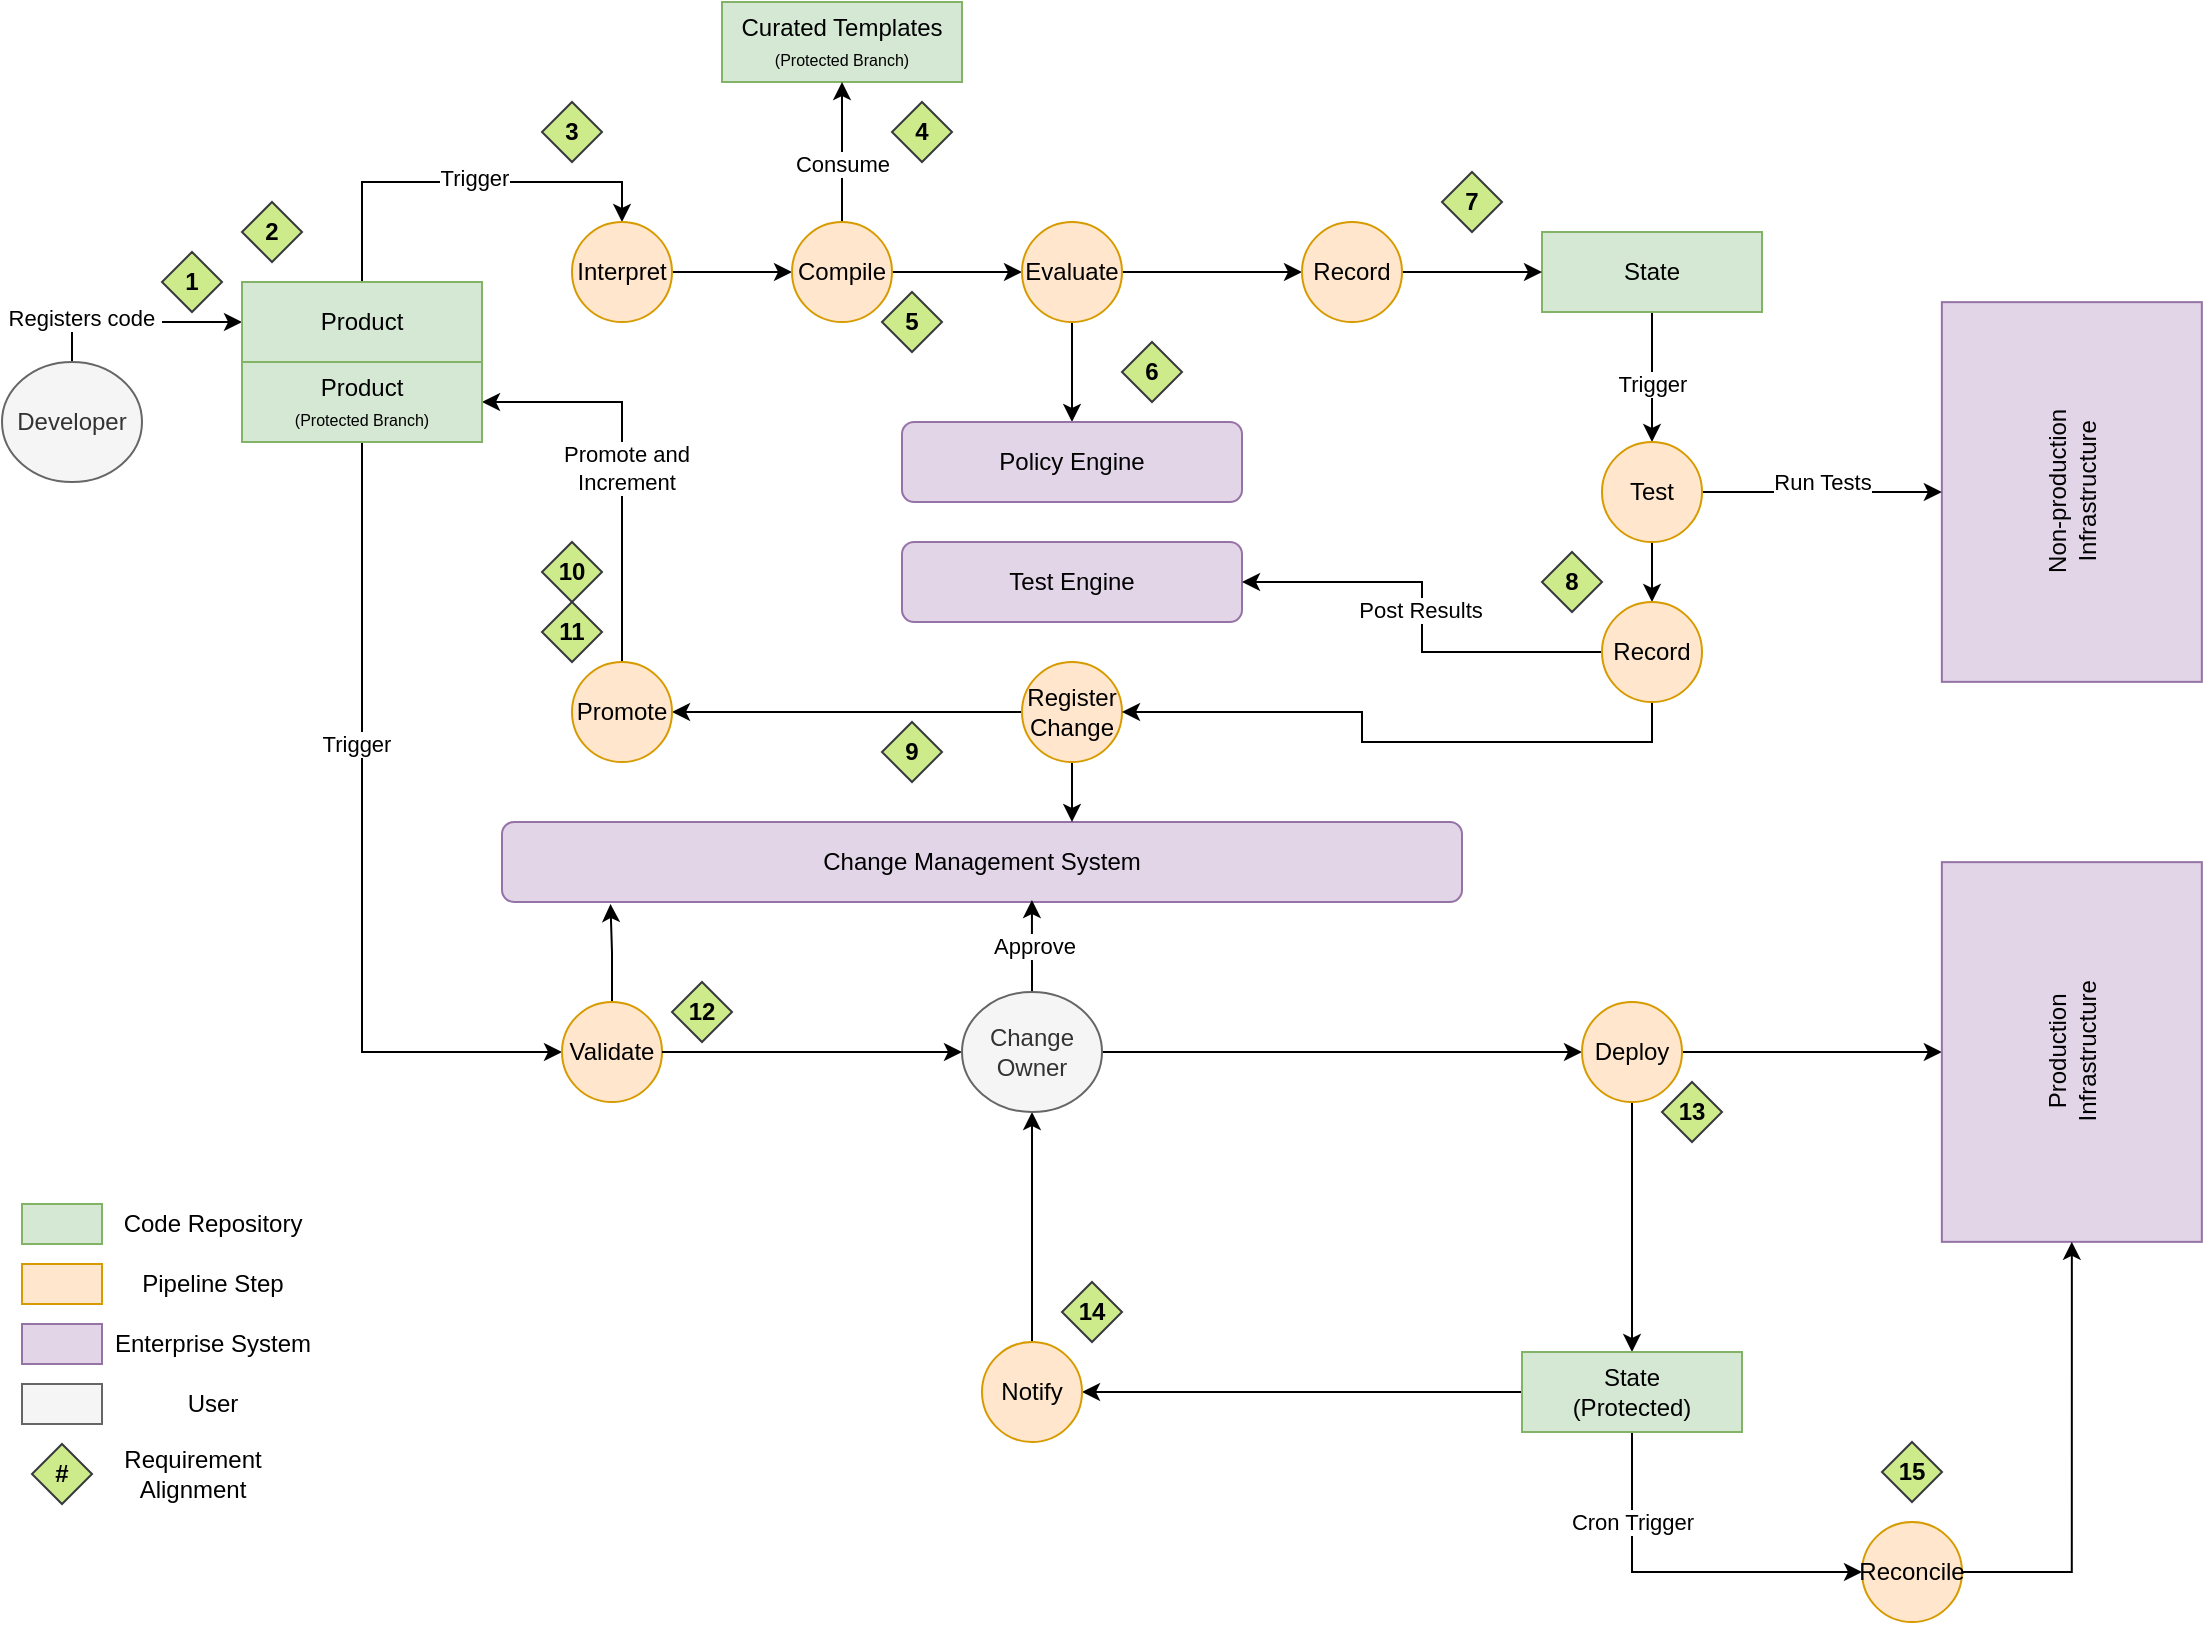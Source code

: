 <mxfile version="21.7.5" type="github">
  <diagram name="Page-1" id="mJhF4pd7eTsOtzkwQlc6">
    <mxGraphModel dx="1912" dy="1000" grid="1" gridSize="10" guides="1" tooltips="1" connect="1" arrows="1" fold="1" page="1" pageScale="1" pageWidth="850" pageHeight="1100" math="0" shadow="0">
      <root>
        <mxCell id="0" />
        <mxCell id="1" parent="0" />
        <mxCell id="XI_Q-12xs9nWpH4ZCsxw-3" value="Non-production &lt;br&gt;Infrastructure" style="rounded=0;html=1;rotation=-90;direction=east;fillColor=#e1d5e7;strokeColor=#9673a6;" vertex="1" parent="1">
          <mxGeometry x="970" y="300" width="189.85" height="130" as="geometry" />
        </mxCell>
        <mxCell id="XI_Q-12xs9nWpH4ZCsxw-12" style="edgeStyle=orthogonalEdgeStyle;rounded=0;orthogonalLoop=1;jettySize=auto;html=1;exitX=0.5;exitY=0;exitDx=0;exitDy=0;entryX=0;entryY=0.5;entryDx=0;entryDy=0;" edge="1" parent="1" source="XI_Q-12xs9nWpH4ZCsxw-4" target="XI_Q-12xs9nWpH4ZCsxw-6">
          <mxGeometry relative="1" as="geometry" />
        </mxCell>
        <mxCell id="XI_Q-12xs9nWpH4ZCsxw-13" value="Registers code&amp;nbsp;" style="edgeLabel;html=1;align=center;verticalAlign=middle;resizable=0;points=[];" vertex="1" connectable="0" parent="XI_Q-12xs9nWpH4ZCsxw-12">
          <mxGeometry x="-0.516" y="2" relative="1" as="geometry">
            <mxPoint as="offset" />
          </mxGeometry>
        </mxCell>
        <mxCell id="XI_Q-12xs9nWpH4ZCsxw-4" value="Developer" style="ellipse;whiteSpace=wrap;html=1;fillColor=#f5f5f5;fontColor=#333333;strokeColor=#666666;" vertex="1" parent="1">
          <mxGeometry x="30" y="300" width="70" height="60" as="geometry" />
        </mxCell>
        <mxCell id="XI_Q-12xs9nWpH4ZCsxw-25" style="edgeStyle=orthogonalEdgeStyle;rounded=0;orthogonalLoop=1;jettySize=auto;html=1;exitX=0.5;exitY=0;exitDx=0;exitDy=0;entryX=0.5;entryY=0;entryDx=0;entryDy=0;" edge="1" parent="1" source="XI_Q-12xs9nWpH4ZCsxw-6" target="XI_Q-12xs9nWpH4ZCsxw-21">
          <mxGeometry relative="1" as="geometry" />
        </mxCell>
        <mxCell id="XI_Q-12xs9nWpH4ZCsxw-26" value="Trigger" style="edgeLabel;html=1;align=center;verticalAlign=middle;resizable=0;points=[];" vertex="1" connectable="0" parent="XI_Q-12xs9nWpH4ZCsxw-25">
          <mxGeometry x="0.057" y="2" relative="1" as="geometry">
            <mxPoint as="offset" />
          </mxGeometry>
        </mxCell>
        <mxCell id="XI_Q-12xs9nWpH4ZCsxw-6" value="Product" style="rounded=0;whiteSpace=wrap;html=1;fillColor=#d5e8d4;strokeColor=#82b366;" vertex="1" parent="1">
          <mxGeometry x="150" y="260" width="120" height="40" as="geometry" />
        </mxCell>
        <mxCell id="XI_Q-12xs9nWpH4ZCsxw-8" value="Change Management System" style="rounded=1;whiteSpace=wrap;html=1;fillColor=#e1d5e7;strokeColor=#9673a6;" vertex="1" parent="1">
          <mxGeometry x="280" y="530" width="480" height="40" as="geometry" />
        </mxCell>
        <mxCell id="XI_Q-12xs9nWpH4ZCsxw-10" value="Curated Templates&lt;br&gt;&lt;font style=&quot;font-size: 8px;&quot;&gt;(Protected Branch)&lt;/font&gt;" style="rounded=0;whiteSpace=wrap;html=1;fillColor=#d5e8d4;strokeColor=#82b366;" vertex="1" parent="1">
          <mxGeometry x="390" y="120" width="120" height="40" as="geometry" />
        </mxCell>
        <mxCell id="XI_Q-12xs9nWpH4ZCsxw-39" style="edgeStyle=orthogonalEdgeStyle;rounded=0;orthogonalLoop=1;jettySize=auto;html=1;exitX=0.5;exitY=1;exitDx=0;exitDy=0;entryX=0.5;entryY=0;entryDx=0;entryDy=0;" edge="1" parent="1" source="XI_Q-12xs9nWpH4ZCsxw-11" target="XI_Q-12xs9nWpH4ZCsxw-38">
          <mxGeometry relative="1" as="geometry">
            <Array as="points">
              <mxPoint x="855" y="300" />
              <mxPoint x="855" y="300" />
            </Array>
          </mxGeometry>
        </mxCell>
        <mxCell id="XI_Q-12xs9nWpH4ZCsxw-40" value="Trigger" style="edgeLabel;html=1;align=center;verticalAlign=middle;resizable=0;points=[];" vertex="1" connectable="0" parent="XI_Q-12xs9nWpH4ZCsxw-39">
          <mxGeometry x="0.036" y="-2" relative="1" as="geometry">
            <mxPoint x="2" y="2" as="offset" />
          </mxGeometry>
        </mxCell>
        <mxCell id="XI_Q-12xs9nWpH4ZCsxw-11" value="State" style="rounded=0;whiteSpace=wrap;html=1;fillColor=#d5e8d4;strokeColor=#82b366;" vertex="1" parent="1">
          <mxGeometry x="800" y="235" width="110" height="40" as="geometry" />
        </mxCell>
        <mxCell id="XI_Q-12xs9nWpH4ZCsxw-27" style="edgeStyle=orthogonalEdgeStyle;rounded=0;orthogonalLoop=1;jettySize=auto;html=1;exitX=1;exitY=0.5;exitDx=0;exitDy=0;entryX=0;entryY=0.5;entryDx=0;entryDy=0;" edge="1" parent="1" source="XI_Q-12xs9nWpH4ZCsxw-21" target="XI_Q-12xs9nWpH4ZCsxw-22">
          <mxGeometry relative="1" as="geometry" />
        </mxCell>
        <mxCell id="XI_Q-12xs9nWpH4ZCsxw-21" value="Interpret" style="ellipse;whiteSpace=wrap;html=1;aspect=fixed;fillColor=#ffe6cc;strokeColor=#d79b00;" vertex="1" parent="1">
          <mxGeometry x="315" y="230" width="50" height="50" as="geometry" />
        </mxCell>
        <mxCell id="XI_Q-12xs9nWpH4ZCsxw-28" style="edgeStyle=orthogonalEdgeStyle;rounded=0;orthogonalLoop=1;jettySize=auto;html=1;exitX=0.5;exitY=0;exitDx=0;exitDy=0;entryX=0.5;entryY=1;entryDx=0;entryDy=0;" edge="1" parent="1" source="XI_Q-12xs9nWpH4ZCsxw-22" target="XI_Q-12xs9nWpH4ZCsxw-10">
          <mxGeometry relative="1" as="geometry" />
        </mxCell>
        <mxCell id="XI_Q-12xs9nWpH4ZCsxw-29" value="Consume" style="edgeLabel;html=1;align=center;verticalAlign=middle;resizable=0;points=[];" vertex="1" connectable="0" parent="XI_Q-12xs9nWpH4ZCsxw-28">
          <mxGeometry x="-0.157" relative="1" as="geometry">
            <mxPoint as="offset" />
          </mxGeometry>
        </mxCell>
        <mxCell id="XI_Q-12xs9nWpH4ZCsxw-31" style="edgeStyle=orthogonalEdgeStyle;rounded=0;orthogonalLoop=1;jettySize=auto;html=1;exitX=1;exitY=0.5;exitDx=0;exitDy=0;entryX=0;entryY=0.5;entryDx=0;entryDy=0;" edge="1" parent="1" source="XI_Q-12xs9nWpH4ZCsxw-22" target="XI_Q-12xs9nWpH4ZCsxw-23">
          <mxGeometry relative="1" as="geometry" />
        </mxCell>
        <mxCell id="XI_Q-12xs9nWpH4ZCsxw-22" value="Compile" style="ellipse;whiteSpace=wrap;html=1;aspect=fixed;fillColor=#ffe6cc;strokeColor=#d79b00;" vertex="1" parent="1">
          <mxGeometry x="425" y="230" width="50" height="50" as="geometry" />
        </mxCell>
        <mxCell id="XI_Q-12xs9nWpH4ZCsxw-33" style="edgeStyle=orthogonalEdgeStyle;rounded=0;orthogonalLoop=1;jettySize=auto;html=1;exitX=0.5;exitY=1;exitDx=0;exitDy=0;entryX=0.5;entryY=0;entryDx=0;entryDy=0;" edge="1" parent="1" source="XI_Q-12xs9nWpH4ZCsxw-23" target="XI_Q-12xs9nWpH4ZCsxw-32">
          <mxGeometry relative="1" as="geometry" />
        </mxCell>
        <mxCell id="XI_Q-12xs9nWpH4ZCsxw-35" style="edgeStyle=orthogonalEdgeStyle;rounded=0;orthogonalLoop=1;jettySize=auto;html=1;exitX=1;exitY=0.5;exitDx=0;exitDy=0;" edge="1" parent="1" source="XI_Q-12xs9nWpH4ZCsxw-23" target="XI_Q-12xs9nWpH4ZCsxw-24">
          <mxGeometry relative="1" as="geometry" />
        </mxCell>
        <mxCell id="XI_Q-12xs9nWpH4ZCsxw-23" value="Evaluate" style="ellipse;whiteSpace=wrap;html=1;aspect=fixed;fillColor=#ffe6cc;strokeColor=#d79b00;" vertex="1" parent="1">
          <mxGeometry x="540" y="230" width="50" height="50" as="geometry" />
        </mxCell>
        <mxCell id="XI_Q-12xs9nWpH4ZCsxw-112" style="edgeStyle=orthogonalEdgeStyle;rounded=0;orthogonalLoop=1;jettySize=auto;html=1;exitX=1;exitY=0.5;exitDx=0;exitDy=0;entryX=0;entryY=0.5;entryDx=0;entryDy=0;" edge="1" parent="1" source="XI_Q-12xs9nWpH4ZCsxw-24" target="XI_Q-12xs9nWpH4ZCsxw-11">
          <mxGeometry relative="1" as="geometry" />
        </mxCell>
        <mxCell id="XI_Q-12xs9nWpH4ZCsxw-24" value="Record" style="ellipse;whiteSpace=wrap;html=1;aspect=fixed;fillColor=#ffe6cc;strokeColor=#d79b00;" vertex="1" parent="1">
          <mxGeometry x="680" y="230" width="50" height="50" as="geometry" />
        </mxCell>
        <mxCell id="XI_Q-12xs9nWpH4ZCsxw-32" value="Policy Engine" style="rounded=1;whiteSpace=wrap;html=1;fillColor=#e1d5e7;strokeColor=#9673a6;" vertex="1" parent="1">
          <mxGeometry x="480" y="330" width="170" height="40" as="geometry" />
        </mxCell>
        <mxCell id="XI_Q-12xs9nWpH4ZCsxw-118" style="edgeStyle=orthogonalEdgeStyle;rounded=0;orthogonalLoop=1;jettySize=auto;html=1;exitX=1;exitY=0.5;exitDx=0;exitDy=0;entryX=0.5;entryY=0;entryDx=0;entryDy=0;" edge="1" parent="1" source="XI_Q-12xs9nWpH4ZCsxw-38" target="XI_Q-12xs9nWpH4ZCsxw-3">
          <mxGeometry relative="1" as="geometry" />
        </mxCell>
        <mxCell id="XI_Q-12xs9nWpH4ZCsxw-119" value="Run Tests" style="edgeLabel;html=1;align=center;verticalAlign=middle;resizable=0;points=[];" vertex="1" connectable="0" parent="XI_Q-12xs9nWpH4ZCsxw-118">
          <mxGeometry x="0.268" relative="1" as="geometry">
            <mxPoint x="-16" y="-5" as="offset" />
          </mxGeometry>
        </mxCell>
        <mxCell id="XI_Q-12xs9nWpH4ZCsxw-127" style="edgeStyle=orthogonalEdgeStyle;rounded=0;orthogonalLoop=1;jettySize=auto;html=1;exitX=0.5;exitY=1;exitDx=0;exitDy=0;entryX=0.5;entryY=0;entryDx=0;entryDy=0;" edge="1" parent="1" source="XI_Q-12xs9nWpH4ZCsxw-38" target="XI_Q-12xs9nWpH4ZCsxw-125">
          <mxGeometry relative="1" as="geometry" />
        </mxCell>
        <mxCell id="XI_Q-12xs9nWpH4ZCsxw-38" value="Test" style="ellipse;whiteSpace=wrap;html=1;aspect=fixed;fillColor=#ffe6cc;strokeColor=#d79b00;" vertex="1" parent="1">
          <mxGeometry x="830" y="340" width="50" height="50" as="geometry" />
        </mxCell>
        <mxCell id="XI_Q-12xs9nWpH4ZCsxw-46" value="Test Engine" style="rounded=1;whiteSpace=wrap;html=1;fillColor=#e1d5e7;strokeColor=#9673a6;" vertex="1" parent="1">
          <mxGeometry x="480" y="390" width="170" height="40" as="geometry" />
        </mxCell>
        <mxCell id="XI_Q-12xs9nWpH4ZCsxw-53" style="edgeStyle=orthogonalEdgeStyle;rounded=0;orthogonalLoop=1;jettySize=auto;html=1;exitX=0.5;exitY=1;exitDx=0;exitDy=0;" edge="1" parent="1" source="XI_Q-12xs9nWpH4ZCsxw-51" target="XI_Q-12xs9nWpH4ZCsxw-8">
          <mxGeometry relative="1" as="geometry">
            <Array as="points">
              <mxPoint x="565" y="530" />
              <mxPoint x="565" y="530" />
            </Array>
          </mxGeometry>
        </mxCell>
        <mxCell id="XI_Q-12xs9nWpH4ZCsxw-55" style="edgeStyle=orthogonalEdgeStyle;rounded=0;orthogonalLoop=1;jettySize=auto;html=1;exitX=0;exitY=0.5;exitDx=0;exitDy=0;entryX=1;entryY=0.5;entryDx=0;entryDy=0;" edge="1" parent="1" source="XI_Q-12xs9nWpH4ZCsxw-51" target="XI_Q-12xs9nWpH4ZCsxw-54">
          <mxGeometry relative="1" as="geometry" />
        </mxCell>
        <mxCell id="XI_Q-12xs9nWpH4ZCsxw-51" value="Register Change" style="ellipse;whiteSpace=wrap;html=1;aspect=fixed;fillColor=#ffe6cc;strokeColor=#d79b00;" vertex="1" parent="1">
          <mxGeometry x="540" y="450" width="50" height="50" as="geometry" />
        </mxCell>
        <mxCell id="XI_Q-12xs9nWpH4ZCsxw-75" style="edgeStyle=orthogonalEdgeStyle;rounded=0;orthogonalLoop=1;jettySize=auto;html=1;exitX=0.5;exitY=0;exitDx=0;exitDy=0;entryX=1;entryY=0.5;entryDx=0;entryDy=0;" edge="1" parent="1" source="XI_Q-12xs9nWpH4ZCsxw-54" target="XI_Q-12xs9nWpH4ZCsxw-70">
          <mxGeometry relative="1" as="geometry" />
        </mxCell>
        <mxCell id="XI_Q-12xs9nWpH4ZCsxw-76" value="Promote and &lt;br&gt;Increment" style="edgeLabel;html=1;align=center;verticalAlign=middle;resizable=0;points=[];" vertex="1" connectable="0" parent="XI_Q-12xs9nWpH4ZCsxw-75">
          <mxGeometry x="-0.028" y="-2" relative="1" as="geometry">
            <mxPoint as="offset" />
          </mxGeometry>
        </mxCell>
        <mxCell id="XI_Q-12xs9nWpH4ZCsxw-54" value="Promote" style="ellipse;whiteSpace=wrap;html=1;aspect=fixed;fillColor=#ffe6cc;strokeColor=#d79b00;" vertex="1" parent="1">
          <mxGeometry x="315" y="450" width="50" height="50" as="geometry" />
        </mxCell>
        <mxCell id="XI_Q-12xs9nWpH4ZCsxw-62" value="" style="rounded=0;whiteSpace=wrap;html=1;fillColor=#d5e8d4;strokeColor=#82b366;" vertex="1" parent="1">
          <mxGeometry x="40" y="721" width="40" height="20" as="geometry" />
        </mxCell>
        <mxCell id="XI_Q-12xs9nWpH4ZCsxw-63" value="" style="rounded=0;whiteSpace=wrap;html=1;fillColor=#ffe6cc;strokeColor=#d79b00;" vertex="1" parent="1">
          <mxGeometry x="40" y="751" width="40" height="20" as="geometry" />
        </mxCell>
        <mxCell id="XI_Q-12xs9nWpH4ZCsxw-64" value="" style="rounded=0;whiteSpace=wrap;html=1;fillColor=#e1d5e7;strokeColor=#9673a6;" vertex="1" parent="1">
          <mxGeometry x="40" y="781" width="40" height="20" as="geometry" />
        </mxCell>
        <mxCell id="XI_Q-12xs9nWpH4ZCsxw-65" value="" style="rounded=0;whiteSpace=wrap;html=1;fillColor=#f5f5f5;fontColor=#333333;strokeColor=#666666;" vertex="1" parent="1">
          <mxGeometry x="40" y="811" width="40" height="20" as="geometry" />
        </mxCell>
        <mxCell id="XI_Q-12xs9nWpH4ZCsxw-66" value="Code Repository" style="text;html=1;align=center;verticalAlign=middle;resizable=0;points=[];autosize=1;strokeColor=none;fillColor=none;" vertex="1" parent="1">
          <mxGeometry x="80" y="716" width="110" height="30" as="geometry" />
        </mxCell>
        <mxCell id="XI_Q-12xs9nWpH4ZCsxw-67" value="Pipeline Step" style="text;html=1;align=center;verticalAlign=middle;resizable=0;points=[];autosize=1;strokeColor=none;fillColor=none;" vertex="1" parent="1">
          <mxGeometry x="90" y="746" width="90" height="30" as="geometry" />
        </mxCell>
        <mxCell id="XI_Q-12xs9nWpH4ZCsxw-68" value="Enterprise System" style="text;html=1;align=center;verticalAlign=middle;resizable=0;points=[];autosize=1;strokeColor=none;fillColor=none;" vertex="1" parent="1">
          <mxGeometry x="75" y="776" width="120" height="30" as="geometry" />
        </mxCell>
        <mxCell id="XI_Q-12xs9nWpH4ZCsxw-69" value="User" style="text;html=1;align=center;verticalAlign=middle;resizable=0;points=[];autosize=1;strokeColor=none;fillColor=none;" vertex="1" parent="1">
          <mxGeometry x="110" y="806" width="50" height="30" as="geometry" />
        </mxCell>
        <mxCell id="XI_Q-12xs9nWpH4ZCsxw-109" style="edgeStyle=orthogonalEdgeStyle;rounded=0;orthogonalLoop=1;jettySize=auto;html=1;exitX=0.5;exitY=1;exitDx=0;exitDy=0;entryX=0;entryY=0.5;entryDx=0;entryDy=0;" edge="1" parent="1" source="XI_Q-12xs9nWpH4ZCsxw-70" target="XI_Q-12xs9nWpH4ZCsxw-81">
          <mxGeometry relative="1" as="geometry" />
        </mxCell>
        <mxCell id="XI_Q-12xs9nWpH4ZCsxw-110" value="Trigger" style="edgeLabel;html=1;align=center;verticalAlign=middle;resizable=0;points=[];" vertex="1" connectable="0" parent="XI_Q-12xs9nWpH4ZCsxw-109">
          <mxGeometry x="-0.256" y="-3" relative="1" as="geometry">
            <mxPoint as="offset" />
          </mxGeometry>
        </mxCell>
        <mxCell id="XI_Q-12xs9nWpH4ZCsxw-70" value="Product&lt;br&gt;&lt;font style=&quot;font-size: 8px;&quot;&gt;(Protected Branch)&lt;/font&gt;" style="rounded=0;whiteSpace=wrap;html=1;fillColor=#d5e8d4;strokeColor=#82b366;" vertex="1" parent="1">
          <mxGeometry x="150" y="300" width="120" height="40" as="geometry" />
        </mxCell>
        <mxCell id="XI_Q-12xs9nWpH4ZCsxw-84" style="edgeStyle=orthogonalEdgeStyle;rounded=0;orthogonalLoop=1;jettySize=auto;html=1;exitX=0.5;exitY=0;exitDx=0;exitDy=0;entryX=0.113;entryY=1.025;entryDx=0;entryDy=0;entryPerimeter=0;" edge="1" parent="1" source="XI_Q-12xs9nWpH4ZCsxw-81" target="XI_Q-12xs9nWpH4ZCsxw-8">
          <mxGeometry relative="1" as="geometry" />
        </mxCell>
        <mxCell id="XI_Q-12xs9nWpH4ZCsxw-86" style="edgeStyle=orthogonalEdgeStyle;rounded=0;orthogonalLoop=1;jettySize=auto;html=1;exitX=1;exitY=0.5;exitDx=0;exitDy=0;entryX=0;entryY=0.5;entryDx=0;entryDy=0;" edge="1" parent="1" source="XI_Q-12xs9nWpH4ZCsxw-43" target="XI_Q-12xs9nWpH4ZCsxw-85">
          <mxGeometry relative="1" as="geometry" />
        </mxCell>
        <mxCell id="XI_Q-12xs9nWpH4ZCsxw-81" value="Validate" style="ellipse;whiteSpace=wrap;html=1;aspect=fixed;fillColor=#ffe6cc;strokeColor=#d79b00;" vertex="1" parent="1">
          <mxGeometry x="310" y="620" width="50" height="50" as="geometry" />
        </mxCell>
        <mxCell id="XI_Q-12xs9nWpH4ZCsxw-88" style="edgeStyle=orthogonalEdgeStyle;rounded=0;orthogonalLoop=1;jettySize=auto;html=1;exitX=1;exitY=0.5;exitDx=0;exitDy=0;" edge="1" parent="1" source="XI_Q-12xs9nWpH4ZCsxw-85" target="XI_Q-12xs9nWpH4ZCsxw-87">
          <mxGeometry relative="1" as="geometry" />
        </mxCell>
        <mxCell id="XI_Q-12xs9nWpH4ZCsxw-98" style="edgeStyle=orthogonalEdgeStyle;rounded=0;orthogonalLoop=1;jettySize=auto;html=1;exitX=0.5;exitY=1;exitDx=0;exitDy=0;entryX=0.5;entryY=0;entryDx=0;entryDy=0;" edge="1" parent="1" source="XI_Q-12xs9nWpH4ZCsxw-85" target="XI_Q-12xs9nWpH4ZCsxw-90">
          <mxGeometry relative="1" as="geometry" />
        </mxCell>
        <mxCell id="XI_Q-12xs9nWpH4ZCsxw-85" value="Deploy" style="ellipse;whiteSpace=wrap;html=1;aspect=fixed;fillColor=#ffe6cc;strokeColor=#d79b00;" vertex="1" parent="1">
          <mxGeometry x="820" y="620" width="50" height="50" as="geometry" />
        </mxCell>
        <mxCell id="XI_Q-12xs9nWpH4ZCsxw-87" value="Production &lt;br&gt;Infrastructure" style="rounded=0;html=1;rotation=-90;direction=east;fillColor=#e1d5e7;strokeColor=#9673a6;" vertex="1" parent="1">
          <mxGeometry x="970" y="580" width="189.85" height="130" as="geometry" />
        </mxCell>
        <mxCell id="XI_Q-12xs9nWpH4ZCsxw-94" style="edgeStyle=orthogonalEdgeStyle;rounded=0;orthogonalLoop=1;jettySize=auto;html=1;exitX=0.5;exitY=1;exitDx=0;exitDy=0;entryX=0;entryY=0.5;entryDx=0;entryDy=0;" edge="1" parent="1" source="XI_Q-12xs9nWpH4ZCsxw-90" target="XI_Q-12xs9nWpH4ZCsxw-93">
          <mxGeometry relative="1" as="geometry" />
        </mxCell>
        <mxCell id="XI_Q-12xs9nWpH4ZCsxw-95" value="Cron Trigger" style="edgeLabel;html=1;align=center;verticalAlign=middle;resizable=0;points=[];" vertex="1" connectable="0" parent="XI_Q-12xs9nWpH4ZCsxw-94">
          <mxGeometry x="-0.518" relative="1" as="geometry">
            <mxPoint as="offset" />
          </mxGeometry>
        </mxCell>
        <mxCell id="XI_Q-12xs9nWpH4ZCsxw-100" style="edgeStyle=orthogonalEdgeStyle;rounded=0;orthogonalLoop=1;jettySize=auto;html=1;exitX=0;exitY=0.5;exitDx=0;exitDy=0;entryX=1;entryY=0.5;entryDx=0;entryDy=0;" edge="1" parent="1" source="XI_Q-12xs9nWpH4ZCsxw-90" target="XI_Q-12xs9nWpH4ZCsxw-97">
          <mxGeometry relative="1" as="geometry" />
        </mxCell>
        <mxCell id="XI_Q-12xs9nWpH4ZCsxw-90" value="State&lt;br&gt;(Protected)" style="rounded=0;whiteSpace=wrap;html=1;fillColor=#d5e8d4;strokeColor=#82b366;" vertex="1" parent="1">
          <mxGeometry x="790" y="795" width="110" height="40" as="geometry" />
        </mxCell>
        <mxCell id="XI_Q-12xs9nWpH4ZCsxw-96" style="edgeStyle=orthogonalEdgeStyle;rounded=0;orthogonalLoop=1;jettySize=auto;html=1;exitX=1;exitY=0.5;exitDx=0;exitDy=0;entryX=0;entryY=0.5;entryDx=0;entryDy=0;" edge="1" parent="1" source="XI_Q-12xs9nWpH4ZCsxw-93" target="XI_Q-12xs9nWpH4ZCsxw-87">
          <mxGeometry relative="1" as="geometry" />
        </mxCell>
        <mxCell id="XI_Q-12xs9nWpH4ZCsxw-93" value="Reconcile" style="ellipse;whiteSpace=wrap;html=1;aspect=fixed;fillColor=#ffe6cc;strokeColor=#d79b00;" vertex="1" parent="1">
          <mxGeometry x="960" y="880" width="50" height="50" as="geometry" />
        </mxCell>
        <mxCell id="XI_Q-12xs9nWpH4ZCsxw-105" style="edgeStyle=orthogonalEdgeStyle;rounded=0;orthogonalLoop=1;jettySize=auto;html=1;exitX=0.5;exitY=0;exitDx=0;exitDy=0;" edge="1" parent="1" source="XI_Q-12xs9nWpH4ZCsxw-97" target="XI_Q-12xs9nWpH4ZCsxw-43">
          <mxGeometry relative="1" as="geometry" />
        </mxCell>
        <mxCell id="XI_Q-12xs9nWpH4ZCsxw-97" value="Notify" style="ellipse;whiteSpace=wrap;html=1;aspect=fixed;fillColor=#ffe6cc;strokeColor=#d79b00;" vertex="1" parent="1">
          <mxGeometry x="520" y="790" width="50" height="50" as="geometry" />
        </mxCell>
        <mxCell id="XI_Q-12xs9nWpH4ZCsxw-101" value="" style="edgeStyle=orthogonalEdgeStyle;rounded=0;orthogonalLoop=1;jettySize=auto;html=1;exitX=1;exitY=0.5;exitDx=0;exitDy=0;entryX=0;entryY=0.5;entryDx=0;entryDy=0;" edge="1" parent="1" source="XI_Q-12xs9nWpH4ZCsxw-81" target="XI_Q-12xs9nWpH4ZCsxw-43">
          <mxGeometry relative="1" as="geometry">
            <mxPoint x="360" y="645" as="sourcePoint" />
            <mxPoint x="820" y="645" as="targetPoint" />
          </mxGeometry>
        </mxCell>
        <mxCell id="XI_Q-12xs9nWpH4ZCsxw-103" style="edgeStyle=orthogonalEdgeStyle;rounded=0;orthogonalLoop=1;jettySize=auto;html=1;exitX=0.5;exitY=0;exitDx=0;exitDy=0;entryX=0.552;entryY=0.975;entryDx=0;entryDy=0;entryPerimeter=0;" edge="1" parent="1" source="XI_Q-12xs9nWpH4ZCsxw-43" target="XI_Q-12xs9nWpH4ZCsxw-8">
          <mxGeometry relative="1" as="geometry" />
        </mxCell>
        <mxCell id="XI_Q-12xs9nWpH4ZCsxw-104" value="Approve" style="edgeLabel;html=1;align=center;verticalAlign=middle;resizable=0;points=[];" vertex="1" connectable="0" parent="XI_Q-12xs9nWpH4ZCsxw-103">
          <mxGeometry y="-1" relative="1" as="geometry">
            <mxPoint as="offset" />
          </mxGeometry>
        </mxCell>
        <mxCell id="XI_Q-12xs9nWpH4ZCsxw-43" value="Change Owner" style="ellipse;whiteSpace=wrap;html=1;fillColor=#f5f5f5;fontColor=#333333;strokeColor=#666666;" vertex="1" parent="1">
          <mxGeometry x="510" y="615" width="70" height="60" as="geometry" />
        </mxCell>
        <mxCell id="XI_Q-12xs9nWpH4ZCsxw-128" style="edgeStyle=orthogonalEdgeStyle;rounded=0;orthogonalLoop=1;jettySize=auto;html=1;exitX=0;exitY=0.5;exitDx=0;exitDy=0;entryX=1;entryY=0.5;entryDx=0;entryDy=0;" edge="1" parent="1" source="XI_Q-12xs9nWpH4ZCsxw-125" target="XI_Q-12xs9nWpH4ZCsxw-46">
          <mxGeometry relative="1" as="geometry" />
        </mxCell>
        <mxCell id="XI_Q-12xs9nWpH4ZCsxw-129" value="Post Results" style="edgeLabel;html=1;align=center;verticalAlign=middle;resizable=0;points=[];" vertex="1" connectable="0" parent="XI_Q-12xs9nWpH4ZCsxw-128">
          <mxGeometry x="0.033" y="1" relative="1" as="geometry">
            <mxPoint as="offset" />
          </mxGeometry>
        </mxCell>
        <mxCell id="XI_Q-12xs9nWpH4ZCsxw-130" style="edgeStyle=orthogonalEdgeStyle;rounded=0;orthogonalLoop=1;jettySize=auto;html=1;exitX=0.5;exitY=1;exitDx=0;exitDy=0;entryX=1;entryY=0.5;entryDx=0;entryDy=0;" edge="1" parent="1" source="XI_Q-12xs9nWpH4ZCsxw-125" target="XI_Q-12xs9nWpH4ZCsxw-51">
          <mxGeometry relative="1" as="geometry" />
        </mxCell>
        <mxCell id="XI_Q-12xs9nWpH4ZCsxw-125" value="Record" style="ellipse;whiteSpace=wrap;html=1;aspect=fixed;fillColor=#ffe6cc;strokeColor=#d79b00;" vertex="1" parent="1">
          <mxGeometry x="830" y="420" width="50" height="50" as="geometry" />
        </mxCell>
        <mxCell id="XI_Q-12xs9nWpH4ZCsxw-131" value="&lt;b&gt;1&lt;/b&gt;" style="rhombus;whiteSpace=wrap;html=1;fillColor=#cdeb8b;strokeColor=#36393d;" vertex="1" parent="1">
          <mxGeometry x="110" y="245" width="30" height="30" as="geometry" />
        </mxCell>
        <mxCell id="XI_Q-12xs9nWpH4ZCsxw-134" value="&lt;b&gt;2&lt;/b&gt;" style="rhombus;whiteSpace=wrap;html=1;fillColor=#cdeb8b;strokeColor=#36393d;" vertex="1" parent="1">
          <mxGeometry x="150" y="220" width="30" height="30" as="geometry" />
        </mxCell>
        <mxCell id="XI_Q-12xs9nWpH4ZCsxw-135" value="&lt;b&gt;3&lt;/b&gt;" style="rhombus;whiteSpace=wrap;html=1;fillColor=#cdeb8b;strokeColor=#36393d;" vertex="1" parent="1">
          <mxGeometry x="300" y="170" width="30" height="30" as="geometry" />
        </mxCell>
        <mxCell id="XI_Q-12xs9nWpH4ZCsxw-142" value="&lt;b&gt;4&lt;/b&gt;" style="rhombus;whiteSpace=wrap;html=1;fillColor=#cdeb8b;strokeColor=#36393d;" vertex="1" parent="1">
          <mxGeometry x="475" y="170" width="30" height="30" as="geometry" />
        </mxCell>
        <mxCell id="XI_Q-12xs9nWpH4ZCsxw-143" value="&lt;b&gt;5&lt;/b&gt;" style="rhombus;whiteSpace=wrap;html=1;fillColor=#cdeb8b;strokeColor=#36393d;" vertex="1" parent="1">
          <mxGeometry x="470" y="265" width="30" height="30" as="geometry" />
        </mxCell>
        <mxCell id="XI_Q-12xs9nWpH4ZCsxw-144" value="&lt;b&gt;6&lt;/b&gt;" style="rhombus;whiteSpace=wrap;html=1;fillColor=#cdeb8b;strokeColor=#36393d;" vertex="1" parent="1">
          <mxGeometry x="590" y="290" width="30" height="30" as="geometry" />
        </mxCell>
        <mxCell id="XI_Q-12xs9nWpH4ZCsxw-145" value="&lt;b&gt;7&lt;/b&gt;" style="rhombus;whiteSpace=wrap;html=1;fillColor=#cdeb8b;strokeColor=#36393d;" vertex="1" parent="1">
          <mxGeometry x="750" y="205" width="30" height="30" as="geometry" />
        </mxCell>
        <mxCell id="XI_Q-12xs9nWpH4ZCsxw-146" value="&lt;b&gt;8&lt;/b&gt;" style="rhombus;whiteSpace=wrap;html=1;fillColor=#cdeb8b;strokeColor=#36393d;" vertex="1" parent="1">
          <mxGeometry x="800" y="395" width="30" height="30" as="geometry" />
        </mxCell>
        <mxCell id="XI_Q-12xs9nWpH4ZCsxw-147" value="&lt;b&gt;9&lt;/b&gt;" style="rhombus;whiteSpace=wrap;html=1;fillColor=#cdeb8b;strokeColor=#36393d;" vertex="1" parent="1">
          <mxGeometry x="470" y="480" width="30" height="30" as="geometry" />
        </mxCell>
        <mxCell id="XI_Q-12xs9nWpH4ZCsxw-148" value="&lt;b&gt;10&lt;/b&gt;" style="rhombus;whiteSpace=wrap;html=1;fillColor=#cdeb8b;strokeColor=#36393d;" vertex="1" parent="1">
          <mxGeometry x="300" y="390" width="30" height="30" as="geometry" />
        </mxCell>
        <mxCell id="XI_Q-12xs9nWpH4ZCsxw-149" value="&lt;b&gt;11&lt;/b&gt;" style="rhombus;whiteSpace=wrap;html=1;fillColor=#cdeb8b;strokeColor=#36393d;" vertex="1" parent="1">
          <mxGeometry x="300" y="420" width="30" height="30" as="geometry" />
        </mxCell>
        <mxCell id="XI_Q-12xs9nWpH4ZCsxw-150" value="&lt;b&gt;12&lt;/b&gt;" style="rhombus;whiteSpace=wrap;html=1;fillColor=#cdeb8b;strokeColor=#36393d;" vertex="1" parent="1">
          <mxGeometry x="365" y="610" width="30" height="30" as="geometry" />
        </mxCell>
        <mxCell id="XI_Q-12xs9nWpH4ZCsxw-151" value="&lt;b&gt;13&lt;/b&gt;" style="rhombus;whiteSpace=wrap;html=1;fillColor=#cdeb8b;strokeColor=#36393d;" vertex="1" parent="1">
          <mxGeometry x="860" y="660" width="30" height="30" as="geometry" />
        </mxCell>
        <mxCell id="XI_Q-12xs9nWpH4ZCsxw-152" value="&lt;b&gt;14&lt;/b&gt;" style="rhombus;whiteSpace=wrap;html=1;fillColor=#cdeb8b;strokeColor=#36393d;" vertex="1" parent="1">
          <mxGeometry x="560" y="760" width="30" height="30" as="geometry" />
        </mxCell>
        <mxCell id="XI_Q-12xs9nWpH4ZCsxw-153" value="&lt;b&gt;15&lt;/b&gt;" style="rhombus;whiteSpace=wrap;html=1;fillColor=#cdeb8b;strokeColor=#36393d;" vertex="1" parent="1">
          <mxGeometry x="970" y="840" width="30" height="30" as="geometry" />
        </mxCell>
        <mxCell id="XI_Q-12xs9nWpH4ZCsxw-154" value="&lt;b&gt;#&lt;/b&gt;" style="rhombus;whiteSpace=wrap;html=1;fillColor=#cdeb8b;strokeColor=#36393d;" vertex="1" parent="1">
          <mxGeometry x="45" y="841" width="30" height="30" as="geometry" />
        </mxCell>
        <mxCell id="XI_Q-12xs9nWpH4ZCsxw-155" value="Requirement &lt;br&gt;Alignment" style="text;html=1;align=center;verticalAlign=middle;resizable=0;points=[];autosize=1;strokeColor=none;fillColor=none;" vertex="1" parent="1">
          <mxGeometry x="80" y="836" width="90" height="40" as="geometry" />
        </mxCell>
      </root>
    </mxGraphModel>
  </diagram>
</mxfile>
